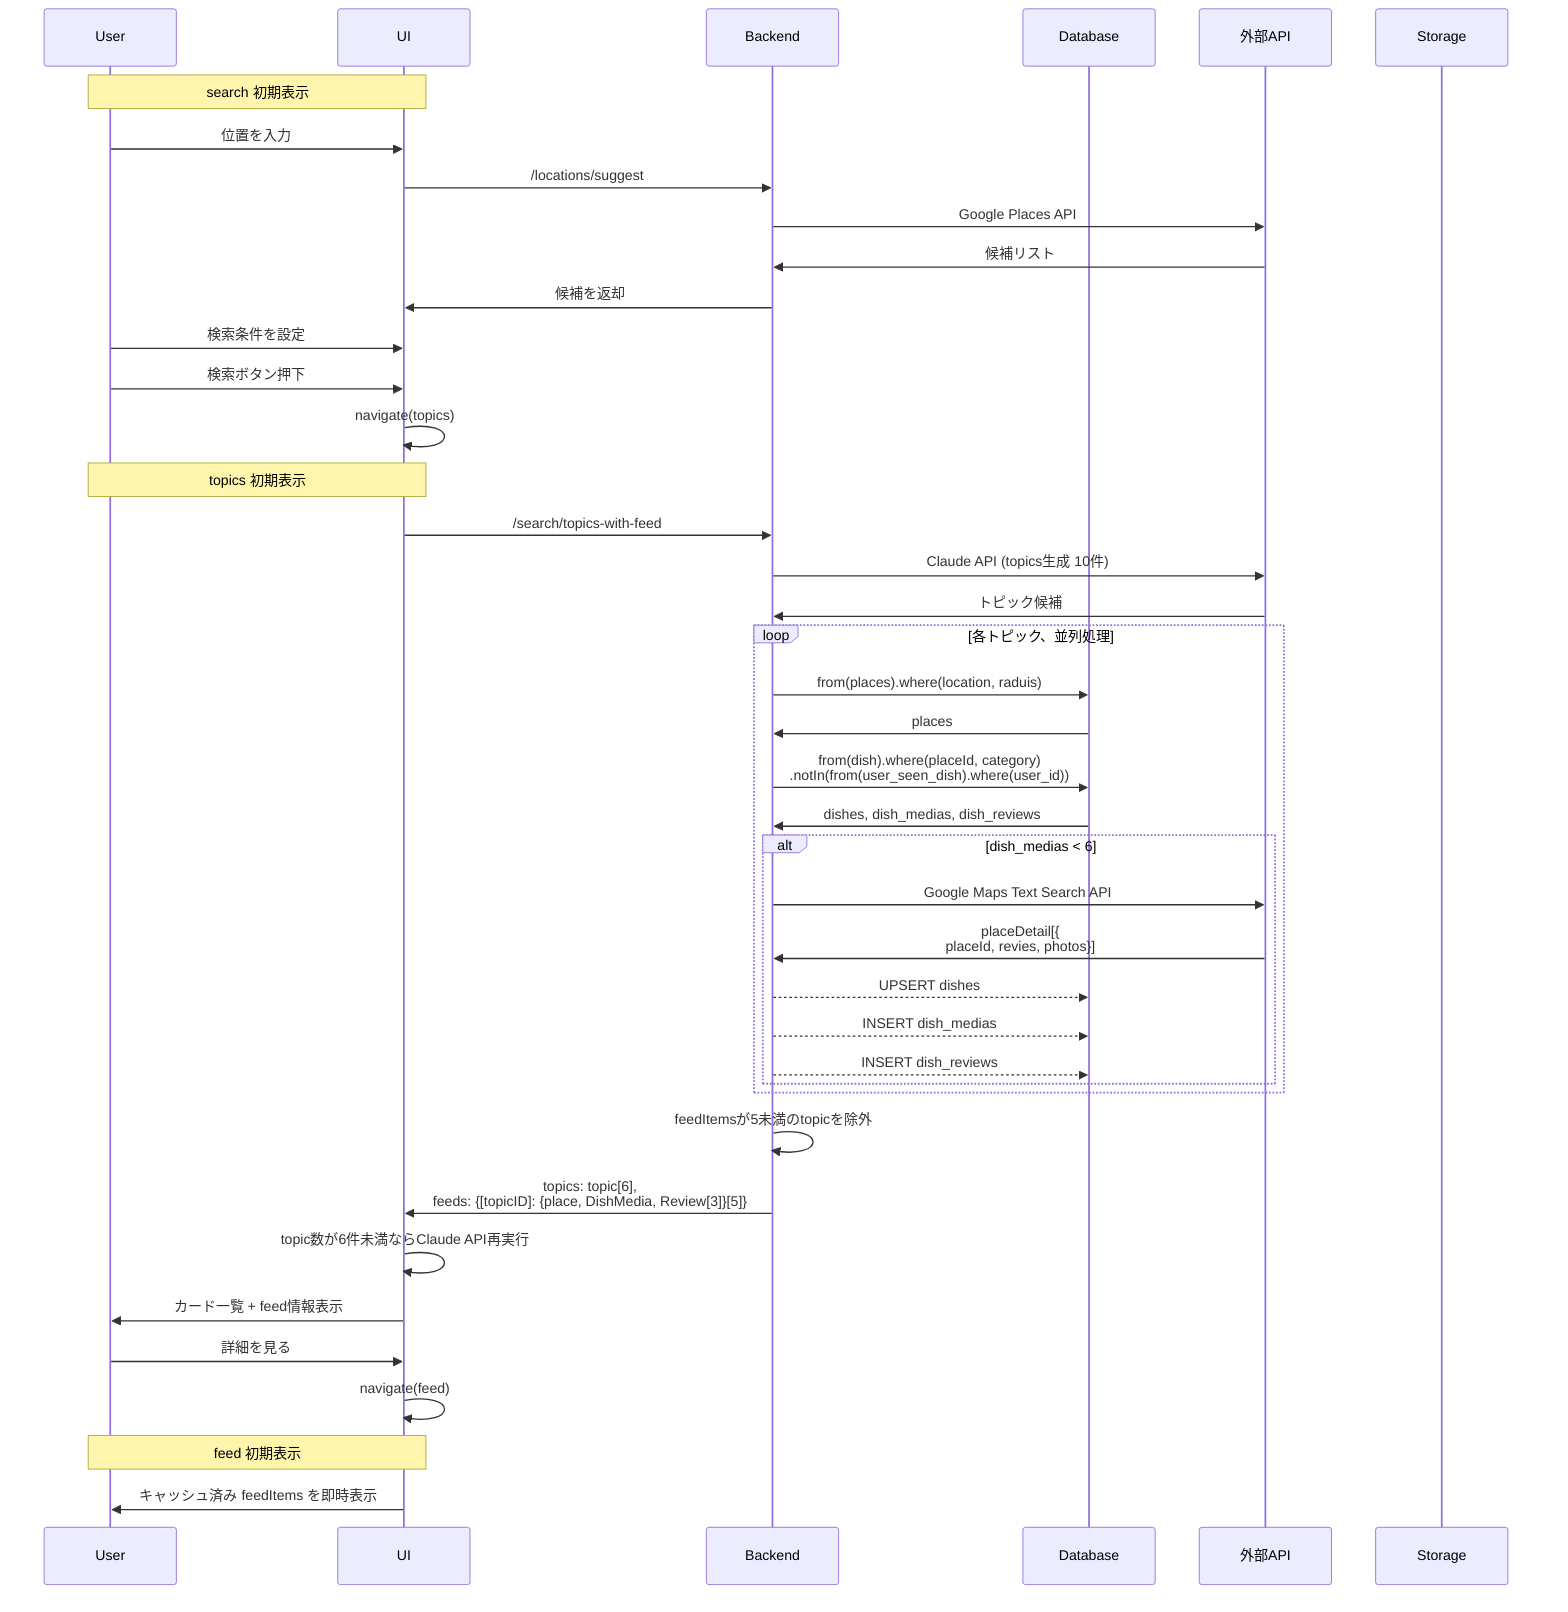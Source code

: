 sequenceDiagram
    participant User
    participant UI
    participant Backend
    participant Database
    participant 外部API
    participant Storage

    %% search/index
    Note over User,UI: search 初期表示
    User ->> UI: 位置を入力
        UI ->> Backend: /locations/suggest
            Backend ->> 外部API: Google Places API
                外部API ->> Backend: 候補リスト
            Backend ->> UI: 候補を返却
    User ->> UI: 検索条件を設定
    User ->> UI: 検索ボタン押下
        UI ->> UI: navigate(topics)

    %% search/topics
    Note over User,UI: topics 初期表示
        UI ->> Backend: /search/topics-with-feed
            Backend ->> 外部API: Claude API (topics生成 10件)
                外部API ->> Backend: トピック候補
            loop 各トピック、並列処理
                Backend ->> Database: from(places).where(location, raduis)
                    Database ->> Backend: places
                Backend ->> Database: from(dish).where(placeId, category)<br>.notIn(from(user_seen_dish).where(user_id))
                    Database ->> Backend: dishes, dish_medias, dish_reviews
                alt dish_medias < 6
                    Backend ->> 外部API: Google Maps Text Search API
                        外部API ->> Backend: placeDetail[{<br>placeId, revies, photos}]
                    Backend -->> Database: UPSERT dishes
                    Backend -->> Database: INSERT dish_medias
                    Backend -->> Database: INSERT dish_reviews
                end
            end
            Backend ->> Backend: feedItemsが5未満のtopicを除外
            Backend ->> UI: topics: topic[6],<br>feeds: {[topicID]: {place, DishMedia, Review[3]}[5]}
        UI ->> UI: topic数が6件未満ならClaude API再実行
        UI ->> User: カード一覧 + feed情報表示

    User ->> UI: 詳細を見る
        UI ->> UI: navigate(feed)

    %% search/feed
    Note over User,UI: feed 初期表示
        UI ->> User: キャッシュ済み feedItems を即時表示